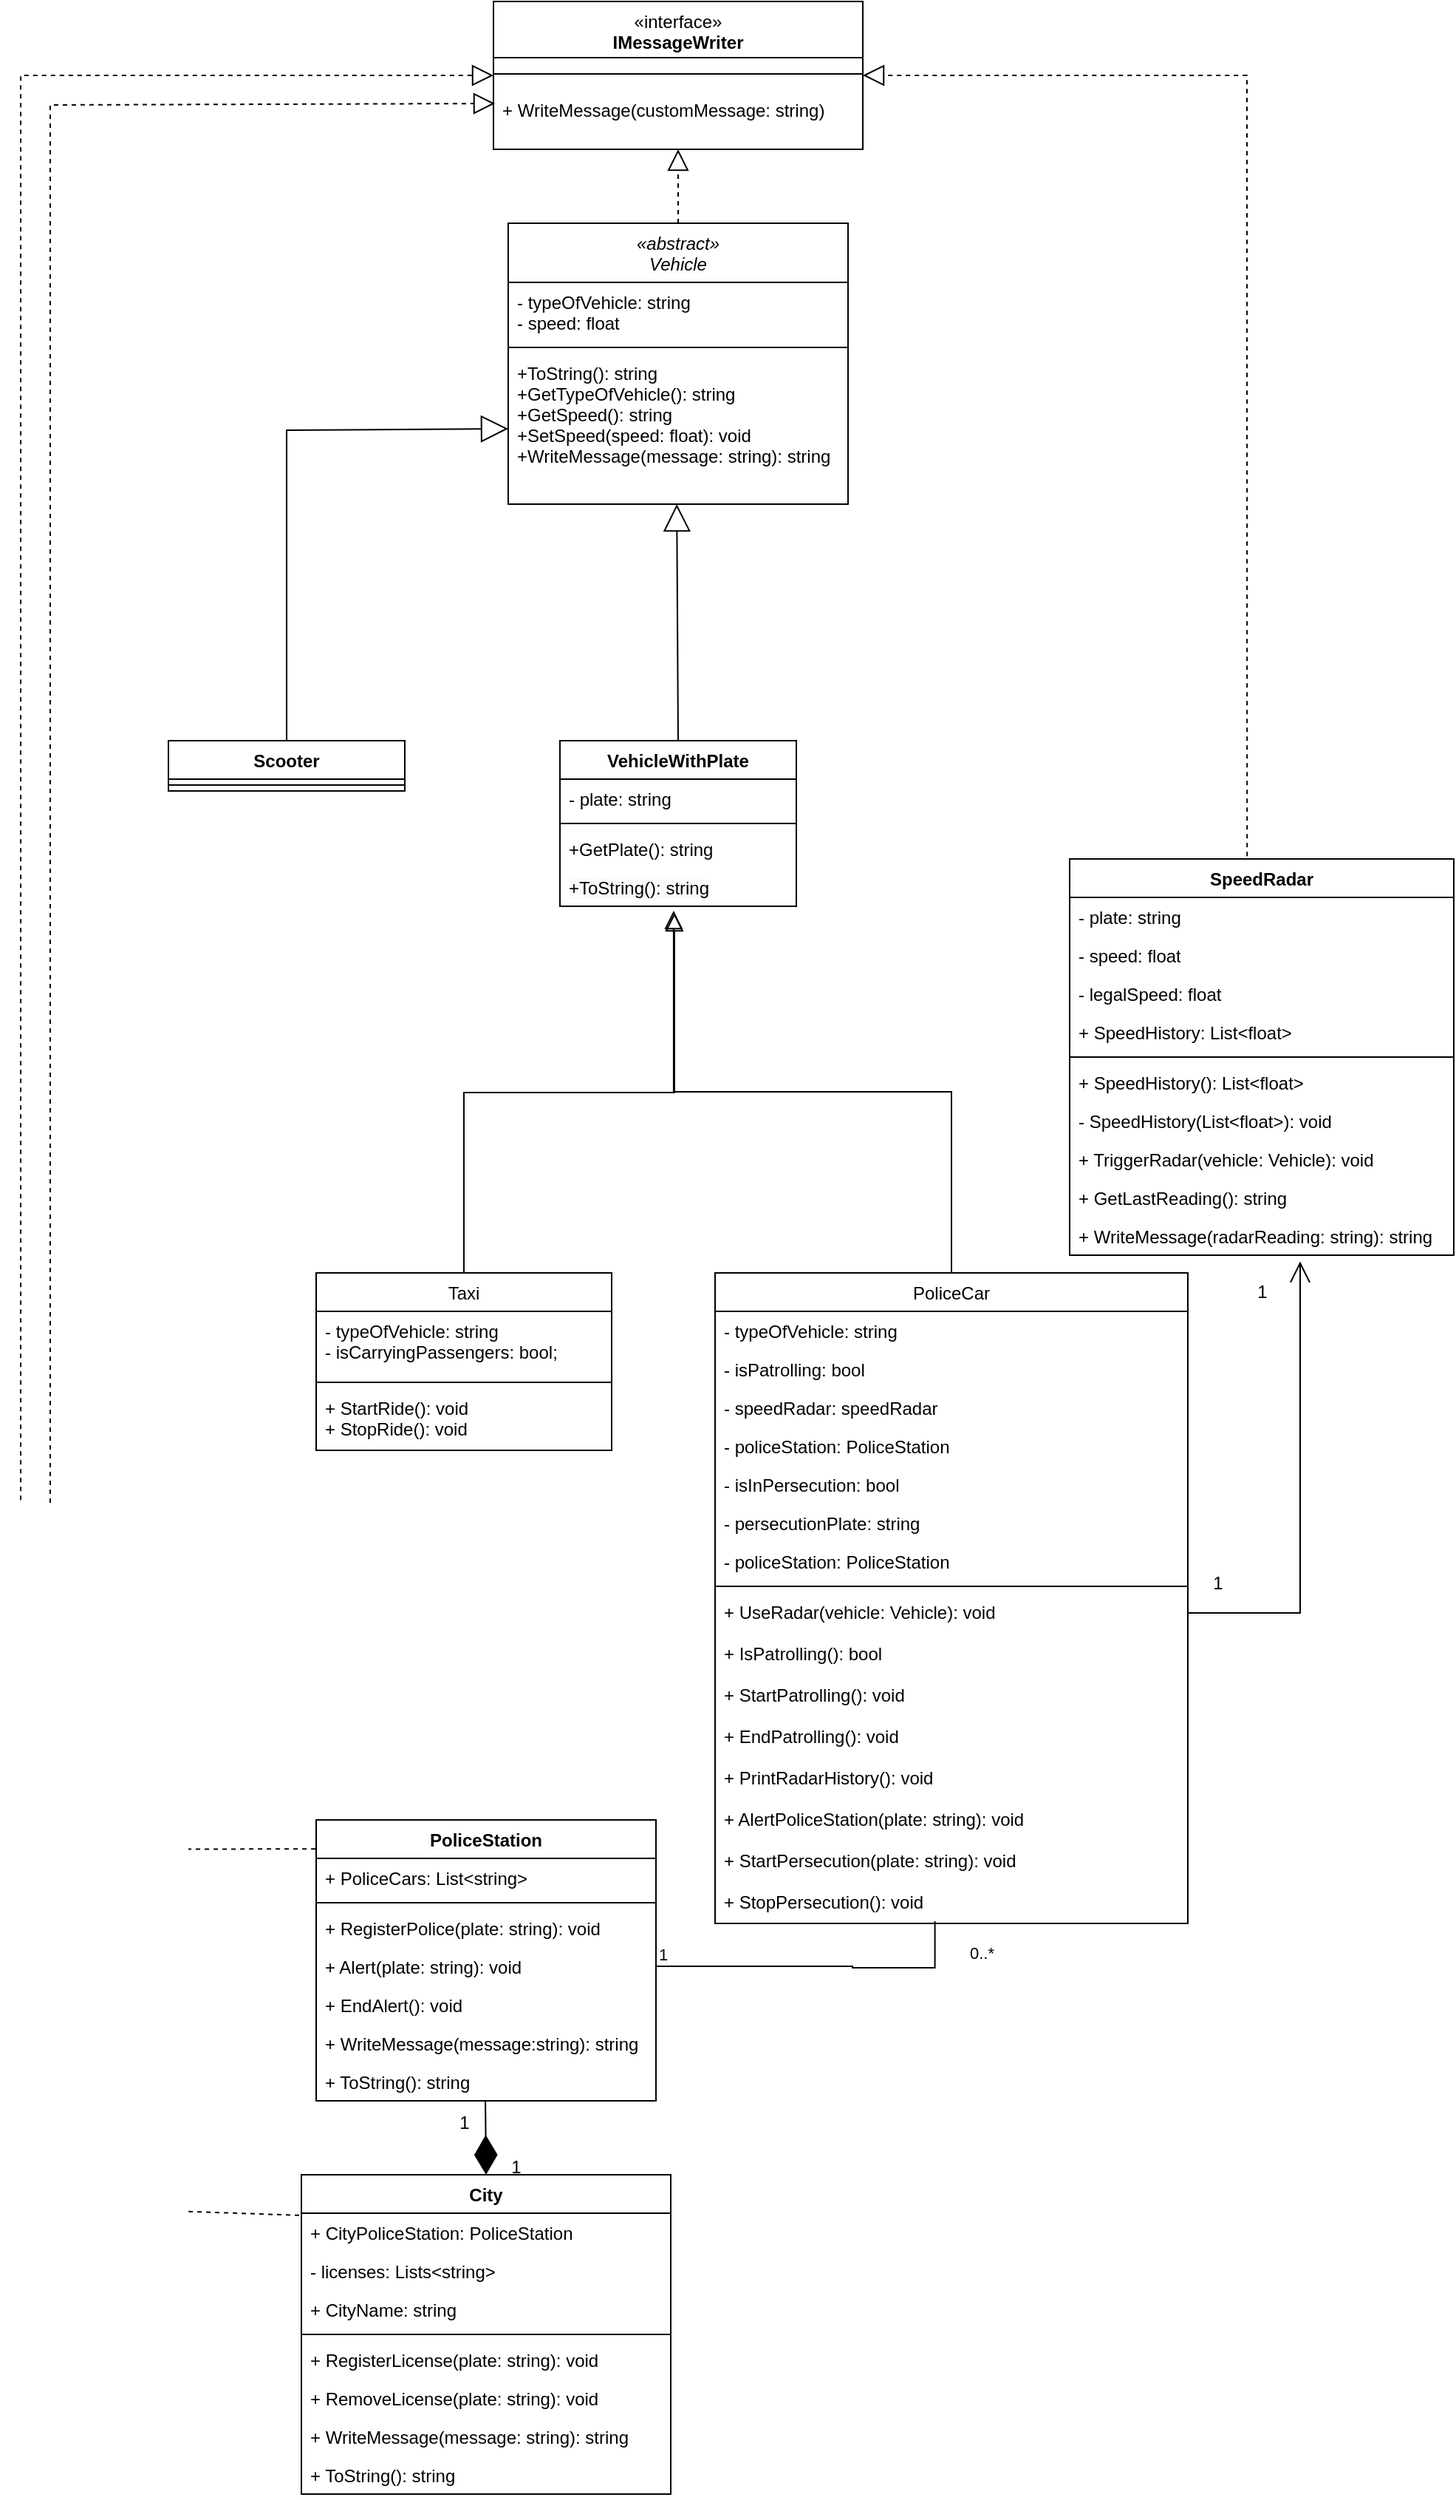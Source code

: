 <mxfile version="24.7.16">
  <diagram id="C5RBs43oDa-KdzZeNtuy" name="Page-1">
    <mxGraphModel dx="1877" dy="1793" grid="1" gridSize="10" guides="1" tooltips="1" connect="1" arrows="1" fold="1" page="1" pageScale="1" pageWidth="827" pageHeight="1169" math="0" shadow="0">
      <root>
        <mxCell id="WIyWlLk6GJQsqaUBKTNV-0" />
        <mxCell id="WIyWlLk6GJQsqaUBKTNV-1" parent="WIyWlLk6GJQsqaUBKTNV-0" />
        <mxCell id="zkfFHV4jXpPFQw0GAbJ--0" value="«abstract»&#xa;Vehicle" style="swimlane;fontStyle=2;align=center;verticalAlign=top;childLayout=stackLayout;horizontal=1;startSize=40;horizontalStack=0;resizeParent=1;resizeLast=0;collapsible=1;marginBottom=0;rounded=0;shadow=0;strokeWidth=1;" parent="WIyWlLk6GJQsqaUBKTNV-1" vertex="1">
          <mxGeometry x="150" y="-350" width="230" height="190" as="geometry">
            <mxRectangle x="230" y="140" width="160" height="26" as="alternateBounds" />
          </mxGeometry>
        </mxCell>
        <mxCell id="Rar59bTxNfNohZYIeRdk-1" value="- typeOfVehicle: string&#xa;- speed: float" style="text;align=left;verticalAlign=top;spacingLeft=4;spacingRight=4;overflow=hidden;rotatable=0;points=[[0,0.5],[1,0.5]];portConstraint=eastwest;" parent="zkfFHV4jXpPFQw0GAbJ--0" vertex="1">
          <mxGeometry y="40" width="230" height="40" as="geometry" />
        </mxCell>
        <mxCell id="zkfFHV4jXpPFQw0GAbJ--4" value="" style="line;html=1;strokeWidth=1;align=left;verticalAlign=middle;spacingTop=-1;spacingLeft=3;spacingRight=3;rotatable=0;labelPosition=right;points=[];portConstraint=eastwest;" parent="zkfFHV4jXpPFQw0GAbJ--0" vertex="1">
          <mxGeometry y="80" width="230" height="8" as="geometry" />
        </mxCell>
        <mxCell id="zkfFHV4jXpPFQw0GAbJ--5" value="+ToString(): string&#xa;+GetTypeOfVehicle(): string&#xa;+GetSpeed(): string&#xa;+SetSpeed(speed: float): void&#xa;+WriteMessage(message: string): string&#xa; " style="text;align=left;verticalAlign=top;spacingLeft=4;spacingRight=4;overflow=hidden;rotatable=0;points=[[0,0.5],[1,0.5]];portConstraint=eastwest;" parent="zkfFHV4jXpPFQw0GAbJ--0" vertex="1">
          <mxGeometry y="88" width="230" height="102" as="geometry" />
        </mxCell>
        <mxCell id="zkfFHV4jXpPFQw0GAbJ--6" value="Taxi" style="swimlane;fontStyle=0;align=center;verticalAlign=top;childLayout=stackLayout;horizontal=1;startSize=26;horizontalStack=0;resizeParent=1;resizeLast=0;collapsible=1;marginBottom=0;rounded=0;shadow=0;strokeWidth=1;" parent="WIyWlLk6GJQsqaUBKTNV-1" vertex="1">
          <mxGeometry x="20" y="360" width="200" height="120" as="geometry">
            <mxRectangle x="130" y="380" width="160" height="26" as="alternateBounds" />
          </mxGeometry>
        </mxCell>
        <mxCell id="zkfFHV4jXpPFQw0GAbJ--7" value="- typeOfVehicle: string&#xa;- isCarryingPassengers: bool;" style="text;align=left;verticalAlign=top;spacingLeft=4;spacingRight=4;overflow=hidden;rotatable=0;points=[[0,0.5],[1,0.5]];portConstraint=eastwest;" parent="zkfFHV4jXpPFQw0GAbJ--6" vertex="1">
          <mxGeometry y="26" width="200" height="44" as="geometry" />
        </mxCell>
        <mxCell id="zkfFHV4jXpPFQw0GAbJ--9" value="" style="line;html=1;strokeWidth=1;align=left;verticalAlign=middle;spacingTop=-1;spacingLeft=3;spacingRight=3;rotatable=0;labelPosition=right;points=[];portConstraint=eastwest;" parent="zkfFHV4jXpPFQw0GAbJ--6" vertex="1">
          <mxGeometry y="70" width="200" height="8" as="geometry" />
        </mxCell>
        <mxCell id="zkfFHV4jXpPFQw0GAbJ--10" value="+ StartRide(): void&#xa;+ StopRide(): void&#xa;" style="text;align=left;verticalAlign=top;spacingLeft=4;spacingRight=4;overflow=hidden;rotatable=0;points=[[0,0.5],[1,0.5]];portConstraint=eastwest;fontStyle=0" parent="zkfFHV4jXpPFQw0GAbJ--6" vertex="1">
          <mxGeometry y="78" width="200" height="42" as="geometry" />
        </mxCell>
        <mxCell id="zkfFHV4jXpPFQw0GAbJ--12" value="" style="endArrow=block;endSize=10;endFill=0;shadow=0;strokeWidth=1;rounded=0;curved=0;edgeStyle=elbowEdgeStyle;elbow=vertical;entryX=0.484;entryY=1.173;entryDx=0;entryDy=0;entryPerimeter=0;" parent="WIyWlLk6GJQsqaUBKTNV-1" source="zkfFHV4jXpPFQw0GAbJ--6" target="W_N9eio_cwSBN-5YoY2J-5" edge="1">
          <mxGeometry width="160" relative="1" as="geometry">
            <mxPoint x="200" y="203" as="sourcePoint" />
            <mxPoint x="260" y="110" as="targetPoint" />
          </mxGeometry>
        </mxCell>
        <mxCell id="zkfFHV4jXpPFQw0GAbJ--13" value="PoliceCar" style="swimlane;fontStyle=0;align=center;verticalAlign=top;childLayout=stackLayout;horizontal=1;startSize=26;horizontalStack=0;resizeParent=1;resizeLast=0;collapsible=1;marginBottom=0;rounded=0;shadow=0;strokeWidth=1;" parent="WIyWlLk6GJQsqaUBKTNV-1" vertex="1">
          <mxGeometry x="290" y="360" width="320" height="440" as="geometry">
            <mxRectangle x="340" y="380" width="170" height="26" as="alternateBounds" />
          </mxGeometry>
        </mxCell>
        <mxCell id="zkfFHV4jXpPFQw0GAbJ--14" value="- typeOfVehicle: string" style="text;align=left;verticalAlign=top;spacingLeft=4;spacingRight=4;overflow=hidden;rotatable=0;points=[[0,0.5],[1,0.5]];portConstraint=eastwest;" parent="zkfFHV4jXpPFQw0GAbJ--13" vertex="1">
          <mxGeometry y="26" width="320" height="26" as="geometry" />
        </mxCell>
        <mxCell id="Rar59bTxNfNohZYIeRdk-3" value="- isPatrolling: bool" style="text;align=left;verticalAlign=top;spacingLeft=4;spacingRight=4;overflow=hidden;rotatable=0;points=[[0,0.5],[1,0.5]];portConstraint=eastwest;" parent="zkfFHV4jXpPFQw0GAbJ--13" vertex="1">
          <mxGeometry y="52" width="320" height="26" as="geometry" />
        </mxCell>
        <mxCell id="Rar59bTxNfNohZYIeRdk-4" value="- speedRadar: speedRadar" style="text;align=left;verticalAlign=top;spacingLeft=4;spacingRight=4;overflow=hidden;rotatable=0;points=[[0,0.5],[1,0.5]];portConstraint=eastwest;" parent="zkfFHV4jXpPFQw0GAbJ--13" vertex="1">
          <mxGeometry y="78" width="320" height="26" as="geometry" />
        </mxCell>
        <mxCell id="Rar59bTxNfNohZYIeRdk-67" value="- policeStation: PoliceStation" style="text;align=left;verticalAlign=top;spacingLeft=4;spacingRight=4;overflow=hidden;rotatable=0;points=[[0,0.5],[1,0.5]];portConstraint=eastwest;" parent="zkfFHV4jXpPFQw0GAbJ--13" vertex="1">
          <mxGeometry y="104" width="320" height="26" as="geometry" />
        </mxCell>
        <mxCell id="Rar59bTxNfNohZYIeRdk-46" value="- isInPersecution: bool" style="text;align=left;verticalAlign=top;spacingLeft=4;spacingRight=4;overflow=hidden;rotatable=0;points=[[0,0.5],[1,0.5]];portConstraint=eastwest;" parent="zkfFHV4jXpPFQw0GAbJ--13" vertex="1">
          <mxGeometry y="130" width="320" height="26" as="geometry" />
        </mxCell>
        <mxCell id="fYCzHswBZIFRGmLpt-8r-5" value="- persecutionPlate: string" style="text;align=left;verticalAlign=top;spacingLeft=4;spacingRight=4;overflow=hidden;rotatable=0;points=[[0,0.5],[1,0.5]];portConstraint=eastwest;" vertex="1" parent="zkfFHV4jXpPFQw0GAbJ--13">
          <mxGeometry y="156" width="320" height="26" as="geometry" />
        </mxCell>
        <mxCell id="Rar59bTxNfNohZYIeRdk-64" value="- policeStation: PoliceStation" style="text;align=left;verticalAlign=top;spacingLeft=4;spacingRight=4;overflow=hidden;rotatable=0;points=[[0,0.5],[1,0.5]];portConstraint=eastwest;" parent="zkfFHV4jXpPFQw0GAbJ--13" vertex="1">
          <mxGeometry y="182" width="320" height="26" as="geometry" />
        </mxCell>
        <mxCell id="zkfFHV4jXpPFQw0GAbJ--15" value="" style="line;html=1;strokeWidth=1;align=left;verticalAlign=middle;spacingTop=-1;spacingLeft=3;spacingRight=3;rotatable=0;labelPosition=right;points=[];portConstraint=eastwest;" parent="zkfFHV4jXpPFQw0GAbJ--13" vertex="1">
          <mxGeometry y="208" width="320" height="8" as="geometry" />
        </mxCell>
        <mxCell id="Rar59bTxNfNohZYIeRdk-10" value="+ UseRadar(vehicle: Vehicle): void" style="text;align=left;verticalAlign=top;spacingLeft=4;spacingRight=4;overflow=hidden;rotatable=0;points=[[0,0.5],[1,0.5]];portConstraint=eastwest;" parent="zkfFHV4jXpPFQw0GAbJ--13" vertex="1">
          <mxGeometry y="216" width="320" height="28" as="geometry" />
        </mxCell>
        <mxCell id="Rar59bTxNfNohZYIeRdk-11" value="+ IsPatrolling(): bool" style="text;align=left;verticalAlign=top;spacingLeft=4;spacingRight=4;overflow=hidden;rotatable=0;points=[[0,0.5],[1,0.5]];portConstraint=eastwest;" parent="zkfFHV4jXpPFQw0GAbJ--13" vertex="1">
          <mxGeometry y="244" width="320" height="28" as="geometry" />
        </mxCell>
        <mxCell id="Rar59bTxNfNohZYIeRdk-12" value="+ StartPatrolling(): void" style="text;align=left;verticalAlign=top;spacingLeft=4;spacingRight=4;overflow=hidden;rotatable=0;points=[[0,0.5],[1,0.5]];portConstraint=eastwest;" parent="zkfFHV4jXpPFQw0GAbJ--13" vertex="1">
          <mxGeometry y="272" width="320" height="28" as="geometry" />
        </mxCell>
        <mxCell id="Rar59bTxNfNohZYIeRdk-13" value="+ EndPatrolling(): void" style="text;align=left;verticalAlign=top;spacingLeft=4;spacingRight=4;overflow=hidden;rotatable=0;points=[[0,0.5],[1,0.5]];portConstraint=eastwest;" parent="zkfFHV4jXpPFQw0GAbJ--13" vertex="1">
          <mxGeometry y="300" width="320" height="28" as="geometry" />
        </mxCell>
        <mxCell id="Rar59bTxNfNohZYIeRdk-61" value="+ PrintRadarHistory(): void" style="text;align=left;verticalAlign=top;spacingLeft=4;spacingRight=4;overflow=hidden;rotatable=0;points=[[0,0.5],[1,0.5]];portConstraint=eastwest;" parent="zkfFHV4jXpPFQw0GAbJ--13" vertex="1">
          <mxGeometry y="328" width="320" height="28" as="geometry" />
        </mxCell>
        <mxCell id="fYCzHswBZIFRGmLpt-8r-15" value="+ AlertPoliceStation(plate: string): void" style="text;align=left;verticalAlign=top;spacingLeft=4;spacingRight=4;overflow=hidden;rotatable=0;points=[[0,0.5],[1,0.5]];portConstraint=eastwest;" vertex="1" parent="zkfFHV4jXpPFQw0GAbJ--13">
          <mxGeometry y="356" width="320" height="28" as="geometry" />
        </mxCell>
        <mxCell id="Rar59bTxNfNohZYIeRdk-14" value="+ StartPersecution(plate: string): void" style="text;align=left;verticalAlign=top;spacingLeft=4;spacingRight=4;overflow=hidden;rotatable=0;points=[[0,0.5],[1,0.5]];portConstraint=eastwest;" parent="zkfFHV4jXpPFQw0GAbJ--13" vertex="1">
          <mxGeometry y="384" width="320" height="28" as="geometry" />
        </mxCell>
        <mxCell id="Rar59bTxNfNohZYIeRdk-65" value="+ StopPersecution(): void" style="text;align=left;verticalAlign=top;spacingLeft=4;spacingRight=4;overflow=hidden;rotatable=0;points=[[0,0.5],[1,0.5]];portConstraint=eastwest;" parent="zkfFHV4jXpPFQw0GAbJ--13" vertex="1">
          <mxGeometry y="412" width="320" height="28" as="geometry" />
        </mxCell>
        <mxCell id="zkfFHV4jXpPFQw0GAbJ--16" value="" style="endArrow=block;endSize=10;endFill=0;shadow=0;strokeWidth=1;rounded=0;curved=0;edgeStyle=elbowEdgeStyle;elbow=vertical;entryX=0.481;entryY=1.115;entryDx=0;entryDy=0;entryPerimeter=0;" parent="WIyWlLk6GJQsqaUBKTNV-1" source="zkfFHV4jXpPFQw0GAbJ--13" target="W_N9eio_cwSBN-5YoY2J-5" edge="1">
          <mxGeometry width="160" relative="1" as="geometry">
            <mxPoint x="210" y="373" as="sourcePoint" />
            <mxPoint x="250" y="120" as="targetPoint" />
          </mxGeometry>
        </mxCell>
        <mxCell id="Rar59bTxNfNohZYIeRdk-19" value="&lt;span style=&quot;font-weight: 400;&quot;&gt;«&lt;/span&gt;&lt;span style=&quot;font-weight: normal;&quot;&gt;interface&lt;/span&gt;&lt;span style=&quot;font-weight: 400;&quot;&gt;»&lt;/span&gt;&lt;div&gt;IMessageWriter&lt;/div&gt;" style="swimlane;fontStyle=1;align=center;verticalAlign=top;childLayout=stackLayout;horizontal=1;startSize=38;horizontalStack=0;resizeParent=1;resizeParentMax=0;resizeLast=0;collapsible=1;marginBottom=0;whiteSpace=wrap;html=1;" parent="WIyWlLk6GJQsqaUBKTNV-1" vertex="1">
          <mxGeometry x="140" y="-500" width="250" height="100" as="geometry" />
        </mxCell>
        <mxCell id="Rar59bTxNfNohZYIeRdk-21" value="" style="line;strokeWidth=1;fillColor=none;align=left;verticalAlign=middle;spacingTop=-1;spacingLeft=3;spacingRight=3;rotatable=0;labelPosition=right;points=[];portConstraint=eastwest;strokeColor=inherit;" parent="Rar59bTxNfNohZYIeRdk-19" vertex="1">
          <mxGeometry y="38" width="250" height="22" as="geometry" />
        </mxCell>
        <mxCell id="Rar59bTxNfNohZYIeRdk-22" value="+ WriteMessage(customMessage: string)" style="text;strokeColor=none;fillColor=none;align=left;verticalAlign=top;spacingLeft=4;spacingRight=4;overflow=hidden;rotatable=0;points=[[0,0.5],[1,0.5]];portConstraint=eastwest;whiteSpace=wrap;html=1;" parent="Rar59bTxNfNohZYIeRdk-19" vertex="1">
          <mxGeometry y="60" width="250" height="40" as="geometry" />
        </mxCell>
        <mxCell id="Rar59bTxNfNohZYIeRdk-24" value="" style="endArrow=block;dashed=1;endFill=0;endSize=12;html=1;rounded=0;exitX=0.5;exitY=0;exitDx=0;exitDy=0;" parent="WIyWlLk6GJQsqaUBKTNV-1" source="zkfFHV4jXpPFQw0GAbJ--0" target="Rar59bTxNfNohZYIeRdk-22" edge="1">
          <mxGeometry width="160" relative="1" as="geometry">
            <mxPoint x="490" y="-30" as="sourcePoint" />
            <mxPoint x="265" y="-110" as="targetPoint" />
          </mxGeometry>
        </mxCell>
        <mxCell id="Rar59bTxNfNohZYIeRdk-25" value="SpeedRadar" style="swimlane;fontStyle=1;align=center;verticalAlign=top;childLayout=stackLayout;horizontal=1;startSize=26;horizontalStack=0;resizeParent=1;resizeParentMax=0;resizeLast=0;collapsible=1;marginBottom=0;whiteSpace=wrap;html=1;" parent="WIyWlLk6GJQsqaUBKTNV-1" vertex="1">
          <mxGeometry x="530" y="80" width="260" height="268" as="geometry" />
        </mxCell>
        <mxCell id="Rar59bTxNfNohZYIeRdk-26" value="- plate: string" style="text;strokeColor=none;fillColor=none;align=left;verticalAlign=top;spacingLeft=4;spacingRight=4;overflow=hidden;rotatable=0;points=[[0,0.5],[1,0.5]];portConstraint=eastwest;whiteSpace=wrap;html=1;" parent="Rar59bTxNfNohZYIeRdk-25" vertex="1">
          <mxGeometry y="26" width="260" height="26" as="geometry" />
        </mxCell>
        <mxCell id="Rar59bTxNfNohZYIeRdk-29" value="- speed: float" style="text;strokeColor=none;fillColor=none;align=left;verticalAlign=top;spacingLeft=4;spacingRight=4;overflow=hidden;rotatable=0;points=[[0,0.5],[1,0.5]];portConstraint=eastwest;whiteSpace=wrap;html=1;" parent="Rar59bTxNfNohZYIeRdk-25" vertex="1">
          <mxGeometry y="52" width="260" height="26" as="geometry" />
        </mxCell>
        <mxCell id="Rar59bTxNfNohZYIeRdk-30" value="- legalSpeed: float" style="text;strokeColor=none;fillColor=none;align=left;verticalAlign=top;spacingLeft=4;spacingRight=4;overflow=hidden;rotatable=0;points=[[0,0.5],[1,0.5]];portConstraint=eastwest;whiteSpace=wrap;html=1;" parent="Rar59bTxNfNohZYIeRdk-25" vertex="1">
          <mxGeometry y="78" width="260" height="26" as="geometry" />
        </mxCell>
        <mxCell id="Rar59bTxNfNohZYIeRdk-31" value="+ SpeedHistory: List&amp;lt;float&amp;gt;" style="text;strokeColor=none;fillColor=none;align=left;verticalAlign=top;spacingLeft=4;spacingRight=4;overflow=hidden;rotatable=0;points=[[0,0.5],[1,0.5]];portConstraint=eastwest;whiteSpace=wrap;html=1;" parent="Rar59bTxNfNohZYIeRdk-25" vertex="1">
          <mxGeometry y="104" width="260" height="26" as="geometry" />
        </mxCell>
        <mxCell id="Rar59bTxNfNohZYIeRdk-27" value="" style="line;strokeWidth=1;fillColor=none;align=left;verticalAlign=middle;spacingTop=-1;spacingLeft=3;spacingRight=3;rotatable=0;labelPosition=right;points=[];portConstraint=eastwest;strokeColor=inherit;" parent="Rar59bTxNfNohZYIeRdk-25" vertex="1">
          <mxGeometry y="130" width="260" height="8" as="geometry" />
        </mxCell>
        <mxCell id="Rar59bTxNfNohZYIeRdk-34" value="+ SpeedHistory(): List&amp;lt;float&amp;gt;" style="text;strokeColor=none;fillColor=none;align=left;verticalAlign=top;spacingLeft=4;spacingRight=4;overflow=hidden;rotatable=0;points=[[0,0.5],[1,0.5]];portConstraint=eastwest;whiteSpace=wrap;html=1;" parent="Rar59bTxNfNohZYIeRdk-25" vertex="1">
          <mxGeometry y="138" width="260" height="26" as="geometry" />
        </mxCell>
        <mxCell id="Rar59bTxNfNohZYIeRdk-35" value="- SpeedHistory(List&amp;lt;float&amp;gt;): void" style="text;strokeColor=none;fillColor=none;align=left;verticalAlign=top;spacingLeft=4;spacingRight=4;overflow=hidden;rotatable=0;points=[[0,0.5],[1,0.5]];portConstraint=eastwest;whiteSpace=wrap;html=1;" parent="Rar59bTxNfNohZYIeRdk-25" vertex="1">
          <mxGeometry y="164" width="260" height="26" as="geometry" />
        </mxCell>
        <mxCell id="Rar59bTxNfNohZYIeRdk-28" value="+ TriggerRadar(vehicle: Vehicle): void" style="text;strokeColor=none;fillColor=none;align=left;verticalAlign=top;spacingLeft=4;spacingRight=4;overflow=hidden;rotatable=0;points=[[0,0.5],[1,0.5]];portConstraint=eastwest;whiteSpace=wrap;html=1;" parent="Rar59bTxNfNohZYIeRdk-25" vertex="1">
          <mxGeometry y="190" width="260" height="26" as="geometry" />
        </mxCell>
        <mxCell id="Rar59bTxNfNohZYIeRdk-32" value="+ GetLastReading(): string" style="text;strokeColor=none;fillColor=none;align=left;verticalAlign=top;spacingLeft=4;spacingRight=4;overflow=hidden;rotatable=0;points=[[0,0.5],[1,0.5]];portConstraint=eastwest;whiteSpace=wrap;html=1;" parent="Rar59bTxNfNohZYIeRdk-25" vertex="1">
          <mxGeometry y="216" width="260" height="26" as="geometry" />
        </mxCell>
        <mxCell id="Rar59bTxNfNohZYIeRdk-33" value="+ WriteMessage(radarReading: string): string" style="text;strokeColor=none;fillColor=none;align=left;verticalAlign=top;spacingLeft=4;spacingRight=4;overflow=hidden;rotatable=0;points=[[0,0.5],[1,0.5]];portConstraint=eastwest;whiteSpace=wrap;html=1;" parent="Rar59bTxNfNohZYIeRdk-25" vertex="1">
          <mxGeometry y="242" width="260" height="26" as="geometry" />
        </mxCell>
        <mxCell id="Rar59bTxNfNohZYIeRdk-37" value="" style="endArrow=block;dashed=1;endFill=0;endSize=12;html=1;rounded=0;exitX=0.462;exitY=-0.007;exitDx=0;exitDy=0;exitPerimeter=0;entryX=1;entryY=0.5;entryDx=0;entryDy=0;" parent="WIyWlLk6GJQsqaUBKTNV-1" source="Rar59bTxNfNohZYIeRdk-25" target="Rar59bTxNfNohZYIeRdk-19" edge="1">
          <mxGeometry width="160" relative="1" as="geometry">
            <mxPoint x="390" y="140" as="sourcePoint" />
            <mxPoint x="550" y="140" as="targetPoint" />
            <Array as="points">
              <mxPoint x="650" y="-450" />
            </Array>
          </mxGeometry>
        </mxCell>
        <mxCell id="Rar59bTxNfNohZYIeRdk-38" value="" style="endArrow=open;endFill=1;endSize=12;html=1;rounded=0;entryX=0.6;entryY=1.163;entryDx=0;entryDy=0;entryPerimeter=0;exitX=1;exitY=0.5;exitDx=0;exitDy=0;" parent="WIyWlLk6GJQsqaUBKTNV-1" source="Rar59bTxNfNohZYIeRdk-10" target="Rar59bTxNfNohZYIeRdk-33" edge="1">
          <mxGeometry width="160" relative="1" as="geometry">
            <mxPoint x="170" y="330" as="sourcePoint" />
            <mxPoint x="330" y="330" as="targetPoint" />
            <Array as="points">
              <mxPoint x="686" y="590" />
            </Array>
          </mxGeometry>
        </mxCell>
        <mxCell id="Rar59bTxNfNohZYIeRdk-39" value="1" style="text;html=1;align=center;verticalAlign=middle;resizable=0;points=[];autosize=1;strokeColor=none;fillColor=none;" parent="WIyWlLk6GJQsqaUBKTNV-1" vertex="1">
          <mxGeometry x="615" y="555" width="30" height="30" as="geometry" />
        </mxCell>
        <mxCell id="Rar59bTxNfNohZYIeRdk-40" value="1" style="text;html=1;align=center;verticalAlign=middle;resizable=0;points=[];autosize=1;strokeColor=none;fillColor=none;" parent="WIyWlLk6GJQsqaUBKTNV-1" vertex="1">
          <mxGeometry x="645" y="358" width="30" height="30" as="geometry" />
        </mxCell>
        <mxCell id="Rar59bTxNfNohZYIeRdk-41" value="PoliceStation" style="swimlane;fontStyle=1;align=center;verticalAlign=top;childLayout=stackLayout;horizontal=1;startSize=26;horizontalStack=0;resizeParent=1;resizeParentMax=0;resizeLast=0;collapsible=1;marginBottom=0;whiteSpace=wrap;html=1;" parent="WIyWlLk6GJQsqaUBKTNV-1" vertex="1">
          <mxGeometry x="20" y="730" width="230" height="190" as="geometry" />
        </mxCell>
        <mxCell id="Rar59bTxNfNohZYIeRdk-42" value="+ PoliceCars: List&amp;lt;string&amp;gt;" style="text;strokeColor=none;fillColor=none;align=left;verticalAlign=top;spacingLeft=4;spacingRight=4;overflow=hidden;rotatable=0;points=[[0,0.5],[1,0.5]];portConstraint=eastwest;whiteSpace=wrap;html=1;" parent="Rar59bTxNfNohZYIeRdk-41" vertex="1">
          <mxGeometry y="26" width="230" height="26" as="geometry" />
        </mxCell>
        <mxCell id="Rar59bTxNfNohZYIeRdk-43" value="" style="line;strokeWidth=1;fillColor=none;align=left;verticalAlign=middle;spacingTop=-1;spacingLeft=3;spacingRight=3;rotatable=0;labelPosition=right;points=[];portConstraint=eastwest;strokeColor=inherit;" parent="Rar59bTxNfNohZYIeRdk-41" vertex="1">
          <mxGeometry y="52" width="230" height="8" as="geometry" />
        </mxCell>
        <mxCell id="Rar59bTxNfNohZYIeRdk-44" value="+ RegisterPolice(plate: string): void" style="text;strokeColor=none;fillColor=none;align=left;verticalAlign=top;spacingLeft=4;spacingRight=4;overflow=hidden;rotatable=0;points=[[0,0.5],[1,0.5]];portConstraint=eastwest;whiteSpace=wrap;html=1;" parent="Rar59bTxNfNohZYIeRdk-41" vertex="1">
          <mxGeometry y="60" width="230" height="26" as="geometry" />
        </mxCell>
        <mxCell id="Rar59bTxNfNohZYIeRdk-45" value="+ Alert(plate: string): void" style="text;strokeColor=none;fillColor=none;align=left;verticalAlign=top;spacingLeft=4;spacingRight=4;overflow=hidden;rotatable=0;points=[[0,0.5],[1,0.5]];portConstraint=eastwest;whiteSpace=wrap;html=1;" parent="Rar59bTxNfNohZYIeRdk-41" vertex="1">
          <mxGeometry y="86" width="230" height="26" as="geometry" />
        </mxCell>
        <mxCell id="fYCzHswBZIFRGmLpt-8r-4" value="+ EndAlert(): void" style="text;strokeColor=none;fillColor=none;align=left;verticalAlign=top;spacingLeft=4;spacingRight=4;overflow=hidden;rotatable=0;points=[[0,0.5],[1,0.5]];portConstraint=eastwest;whiteSpace=wrap;html=1;" vertex="1" parent="Rar59bTxNfNohZYIeRdk-41">
          <mxGeometry y="112" width="230" height="26" as="geometry" />
        </mxCell>
        <mxCell id="fYCzHswBZIFRGmLpt-8r-11" value="+ WriteMessage(message:string): string" style="text;strokeColor=none;fillColor=none;align=left;verticalAlign=top;spacingLeft=4;spacingRight=4;overflow=hidden;rotatable=0;points=[[0,0.5],[1,0.5]];portConstraint=eastwest;whiteSpace=wrap;html=1;" vertex="1" parent="Rar59bTxNfNohZYIeRdk-41">
          <mxGeometry y="138" width="230" height="26" as="geometry" />
        </mxCell>
        <mxCell id="fYCzHswBZIFRGmLpt-8r-10" value="+ ToString(): string" style="text;strokeColor=none;fillColor=none;align=left;verticalAlign=top;spacingLeft=4;spacingRight=4;overflow=hidden;rotatable=0;points=[[0,0.5],[1,0.5]];portConstraint=eastwest;whiteSpace=wrap;html=1;" vertex="1" parent="Rar59bTxNfNohZYIeRdk-41">
          <mxGeometry y="164" width="230" height="26" as="geometry" />
        </mxCell>
        <mxCell id="Rar59bTxNfNohZYIeRdk-50" value="City" style="swimlane;fontStyle=1;align=center;verticalAlign=top;childLayout=stackLayout;horizontal=1;startSize=26;horizontalStack=0;resizeParent=1;resizeParentMax=0;resizeLast=0;collapsible=1;marginBottom=0;whiteSpace=wrap;html=1;" parent="WIyWlLk6GJQsqaUBKTNV-1" vertex="1">
          <mxGeometry x="10" y="970" width="250" height="216" as="geometry" />
        </mxCell>
        <mxCell id="Rar59bTxNfNohZYIeRdk-51" value="+ CityPoliceStation: PoliceStation" style="text;strokeColor=none;fillColor=none;align=left;verticalAlign=top;spacingLeft=4;spacingRight=4;overflow=hidden;rotatable=0;points=[[0,0.5],[1,0.5]];portConstraint=eastwest;whiteSpace=wrap;html=1;" parent="Rar59bTxNfNohZYIeRdk-50" vertex="1">
          <mxGeometry y="26" width="250" height="26" as="geometry" />
        </mxCell>
        <mxCell id="Rar59bTxNfNohZYIeRdk-55" value="- licenses: Lists&amp;lt;string&amp;gt;" style="text;strokeColor=none;fillColor=none;align=left;verticalAlign=top;spacingLeft=4;spacingRight=4;overflow=hidden;rotatable=0;points=[[0,0.5],[1,0.5]];portConstraint=eastwest;whiteSpace=wrap;html=1;" parent="Rar59bTxNfNohZYIeRdk-50" vertex="1">
          <mxGeometry y="52" width="250" height="26" as="geometry" />
        </mxCell>
        <mxCell id="fYCzHswBZIFRGmLpt-8r-1" value="+ CityName: string" style="text;strokeColor=none;fillColor=none;align=left;verticalAlign=top;spacingLeft=4;spacingRight=4;overflow=hidden;rotatable=0;points=[[0,0.5],[1,0.5]];portConstraint=eastwest;whiteSpace=wrap;html=1;" vertex="1" parent="Rar59bTxNfNohZYIeRdk-50">
          <mxGeometry y="78" width="250" height="26" as="geometry" />
        </mxCell>
        <mxCell id="Rar59bTxNfNohZYIeRdk-52" value="" style="line;strokeWidth=1;fillColor=none;align=left;verticalAlign=middle;spacingTop=-1;spacingLeft=3;spacingRight=3;rotatable=0;labelPosition=right;points=[];portConstraint=eastwest;strokeColor=inherit;" parent="Rar59bTxNfNohZYIeRdk-50" vertex="1">
          <mxGeometry y="104" width="250" height="8" as="geometry" />
        </mxCell>
        <mxCell id="Rar59bTxNfNohZYIeRdk-53" value="+ RegisterLicense(plate: string): void" style="text;strokeColor=none;fillColor=none;align=left;verticalAlign=top;spacingLeft=4;spacingRight=4;overflow=hidden;rotatable=0;points=[[0,0.5],[1,0.5]];portConstraint=eastwest;whiteSpace=wrap;html=1;" parent="Rar59bTxNfNohZYIeRdk-50" vertex="1">
          <mxGeometry y="112" width="250" height="26" as="geometry" />
        </mxCell>
        <mxCell id="Rar59bTxNfNohZYIeRdk-54" value="+ RemoveLicense(plate: string): void" style="text;strokeColor=none;fillColor=none;align=left;verticalAlign=top;spacingLeft=4;spacingRight=4;overflow=hidden;rotatable=0;points=[[0,0.5],[1,0.5]];portConstraint=eastwest;whiteSpace=wrap;html=1;" parent="Rar59bTxNfNohZYIeRdk-50" vertex="1">
          <mxGeometry y="138" width="250" height="26" as="geometry" />
        </mxCell>
        <mxCell id="fYCzHswBZIFRGmLpt-8r-12" value="+ WriteMessage(message: string): string" style="text;strokeColor=none;fillColor=none;align=left;verticalAlign=top;spacingLeft=4;spacingRight=4;overflow=hidden;rotatable=0;points=[[0,0.5],[1,0.5]];portConstraint=eastwest;whiteSpace=wrap;html=1;" vertex="1" parent="Rar59bTxNfNohZYIeRdk-50">
          <mxGeometry y="164" width="250" height="26" as="geometry" />
        </mxCell>
        <mxCell id="fYCzHswBZIFRGmLpt-8r-13" value="+ ToString(): string" style="text;strokeColor=none;fillColor=none;align=left;verticalAlign=top;spacingLeft=4;spacingRight=4;overflow=hidden;rotatable=0;points=[[0,0.5],[1,0.5]];portConstraint=eastwest;whiteSpace=wrap;html=1;" vertex="1" parent="Rar59bTxNfNohZYIeRdk-50">
          <mxGeometry y="190" width="250" height="26" as="geometry" />
        </mxCell>
        <mxCell id="Rar59bTxNfNohZYIeRdk-56" value="" style="endArrow=diamondThin;endFill=1;endSize=24;html=1;rounded=0;entryX=0.5;entryY=0;entryDx=0;entryDy=0;exitX=0.498;exitY=1.019;exitDx=0;exitDy=0;exitPerimeter=0;" parent="WIyWlLk6GJQsqaUBKTNV-1" target="Rar59bTxNfNohZYIeRdk-50" edge="1" source="fYCzHswBZIFRGmLpt-8r-10">
          <mxGeometry width="160" relative="1" as="geometry">
            <mxPoint x="135" y="838" as="sourcePoint" />
            <mxPoint x="220" y="1220" as="targetPoint" />
          </mxGeometry>
        </mxCell>
        <mxCell id="Rar59bTxNfNohZYIeRdk-58" value="1" style="text;html=1;align=center;verticalAlign=middle;resizable=0;points=[];autosize=1;strokeColor=none;fillColor=none;" parent="WIyWlLk6GJQsqaUBKTNV-1" vertex="1">
          <mxGeometry x="140" y="950" width="30" height="30" as="geometry" />
        </mxCell>
        <mxCell id="Rar59bTxNfNohZYIeRdk-59" value="1" style="text;html=1;align=center;verticalAlign=middle;resizable=0;points=[];autosize=1;strokeColor=none;fillColor=none;" parent="WIyWlLk6GJQsqaUBKTNV-1" vertex="1">
          <mxGeometry x="105" y="920" width="30" height="30" as="geometry" />
        </mxCell>
        <mxCell id="W_N9eio_cwSBN-5YoY2J-0" value="VehicleWithPlate" style="swimlane;fontStyle=1;align=center;verticalAlign=top;childLayout=stackLayout;horizontal=1;startSize=26;horizontalStack=0;resizeParent=1;resizeParentMax=0;resizeLast=0;collapsible=1;marginBottom=0;whiteSpace=wrap;html=1;" parent="WIyWlLk6GJQsqaUBKTNV-1" vertex="1">
          <mxGeometry x="185" width="160" height="112" as="geometry" />
        </mxCell>
        <mxCell id="W_N9eio_cwSBN-5YoY2J-1" value="- plate: string" style="text;strokeColor=none;fillColor=none;align=left;verticalAlign=top;spacingLeft=4;spacingRight=4;overflow=hidden;rotatable=0;points=[[0,0.5],[1,0.5]];portConstraint=eastwest;whiteSpace=wrap;html=1;" parent="W_N9eio_cwSBN-5YoY2J-0" vertex="1">
          <mxGeometry y="26" width="160" height="26" as="geometry" />
        </mxCell>
        <mxCell id="W_N9eio_cwSBN-5YoY2J-2" value="" style="line;strokeWidth=1;fillColor=none;align=left;verticalAlign=middle;spacingTop=-1;spacingLeft=3;spacingRight=3;rotatable=0;labelPosition=right;points=[];portConstraint=eastwest;strokeColor=inherit;" parent="W_N9eio_cwSBN-5YoY2J-0" vertex="1">
          <mxGeometry y="52" width="160" height="8" as="geometry" />
        </mxCell>
        <mxCell id="W_N9eio_cwSBN-5YoY2J-3" value="&lt;span style=&quot;text-wrap: nowrap;&quot;&gt;+GetPlate(): string&lt;/span&gt;" style="text;strokeColor=none;fillColor=none;align=left;verticalAlign=top;spacingLeft=4;spacingRight=4;overflow=hidden;rotatable=0;points=[[0,0.5],[1,0.5]];portConstraint=eastwest;whiteSpace=wrap;html=1;" parent="W_N9eio_cwSBN-5YoY2J-0" vertex="1">
          <mxGeometry y="60" width="160" height="26" as="geometry" />
        </mxCell>
        <mxCell id="W_N9eio_cwSBN-5YoY2J-5" value="&lt;span style=&quot;color: rgb(0, 0, 0); font-family: Helvetica; font-size: 12px; font-style: normal; font-variant-ligatures: normal; font-variant-caps: normal; font-weight: 400; letter-spacing: normal; orphans: 2; text-align: left; text-indent: 0px; text-transform: none; widows: 2; word-spacing: 0px; -webkit-text-stroke-width: 0px; white-space: nowrap; background-color: rgb(251, 251, 251); text-decoration-thickness: initial; text-decoration-style: initial; text-decoration-color: initial; display: inline !important; float: none;&quot;&gt;+ToString(): string&lt;/span&gt;&lt;div&gt;&lt;br/&gt;&lt;/div&gt;" style="text;strokeColor=none;fillColor=none;align=left;verticalAlign=top;spacingLeft=4;spacingRight=4;overflow=hidden;rotatable=0;points=[[0,0.5],[1,0.5]];portConstraint=eastwest;whiteSpace=wrap;html=1;" parent="W_N9eio_cwSBN-5YoY2J-0" vertex="1">
          <mxGeometry y="86" width="160" height="26" as="geometry" />
        </mxCell>
        <mxCell id="W_N9eio_cwSBN-5YoY2J-4" value="&lt;div&gt;&lt;br&gt;&lt;/div&gt;&lt;div&gt;&lt;br&gt;&lt;/div&gt;" style="endArrow=block;endSize=16;endFill=0;html=1;rounded=0;exitX=0.5;exitY=0;exitDx=0;exitDy=0;entryX=0.496;entryY=1;entryDx=0;entryDy=0;entryPerimeter=0;" parent="WIyWlLk6GJQsqaUBKTNV-1" source="W_N9eio_cwSBN-5YoY2J-0" target="zkfFHV4jXpPFQw0GAbJ--5" edge="1">
          <mxGeometry width="160" relative="1" as="geometry">
            <mxPoint x="130" y="-60" as="sourcePoint" />
            <mxPoint x="290" y="-60" as="targetPoint" />
          </mxGeometry>
        </mxCell>
        <mxCell id="W_N9eio_cwSBN-5YoY2J-6" value="Scooter" style="swimlane;fontStyle=1;align=center;verticalAlign=top;childLayout=stackLayout;horizontal=1;startSize=26;horizontalStack=0;resizeParent=1;resizeParentMax=0;resizeLast=0;collapsible=1;marginBottom=0;whiteSpace=wrap;html=1;" parent="WIyWlLk6GJQsqaUBKTNV-1" vertex="1">
          <mxGeometry x="-80" width="160" height="34" as="geometry" />
        </mxCell>
        <mxCell id="W_N9eio_cwSBN-5YoY2J-8" value="" style="line;strokeWidth=1;fillColor=none;align=left;verticalAlign=middle;spacingTop=-1;spacingLeft=3;spacingRight=3;rotatable=0;labelPosition=right;points=[];portConstraint=eastwest;strokeColor=inherit;" parent="W_N9eio_cwSBN-5YoY2J-6" vertex="1">
          <mxGeometry y="26" width="160" height="8" as="geometry" />
        </mxCell>
        <mxCell id="W_N9eio_cwSBN-5YoY2J-10" value="&lt;div&gt;&lt;br&gt;&lt;/div&gt;" style="endArrow=block;endSize=16;endFill=0;html=1;rounded=0;exitX=0.5;exitY=0;exitDx=0;exitDy=0;entryX=0;entryY=0.5;entryDx=0;entryDy=0;" parent="WIyWlLk6GJQsqaUBKTNV-1" source="W_N9eio_cwSBN-5YoY2J-6" target="zkfFHV4jXpPFQw0GAbJ--5" edge="1">
          <mxGeometry width="160" relative="1" as="geometry">
            <mxPoint x="130" y="-160" as="sourcePoint" />
            <mxPoint x="290" y="-160" as="targetPoint" />
            <Array as="points">
              <mxPoint y="-210" />
            </Array>
          </mxGeometry>
        </mxCell>
        <mxCell id="fYCzHswBZIFRGmLpt-8r-0" value="" style="endArrow=block;dashed=1;endFill=0;endSize=12;html=1;rounded=0;entryX=0;entryY=0.5;entryDx=0;entryDy=0;exitX=-0.006;exitY=0.127;exitDx=0;exitDy=0;exitPerimeter=0;" edge="1" parent="WIyWlLk6GJQsqaUBKTNV-1" source="Rar59bTxNfNohZYIeRdk-50" target="Rar59bTxNfNohZYIeRdk-19">
          <mxGeometry width="160" relative="1" as="geometry">
            <mxPoint x="-40" y="-280" as="sourcePoint" />
            <mxPoint x="470" y="-360" as="targetPoint" />
            <Array as="points">
              <mxPoint x="-180" y="991" />
              <mxPoint x="-180" y="-450" />
            </Array>
          </mxGeometry>
        </mxCell>
        <mxCell id="fYCzHswBZIFRGmLpt-8r-3" value="" style="endArrow=block;dashed=1;endFill=0;endSize=12;html=1;rounded=0;exitX=-0.002;exitY=0.103;exitDx=0;exitDy=0;exitPerimeter=0;entryX=0.004;entryY=0.225;entryDx=0;entryDy=0;entryPerimeter=0;" edge="1" parent="WIyWlLk6GJQsqaUBKTNV-1" source="Rar59bTxNfNohZYIeRdk-41" target="Rar59bTxNfNohZYIeRdk-22">
          <mxGeometry width="160" relative="1" as="geometry">
            <mxPoint x="300" y="860" as="sourcePoint" />
            <mxPoint x="-180" y="-260" as="targetPoint" />
            <Array as="points">
              <mxPoint x="-160" y="750" />
              <mxPoint x="-160" y="-430" />
            </Array>
          </mxGeometry>
        </mxCell>
        <mxCell id="fYCzHswBZIFRGmLpt-8r-6" value="" style="endArrow=none;html=1;edgeStyle=orthogonalEdgeStyle;rounded=0;exitX=1;exitY=0.5;exitDx=0;exitDy=0;entryX=0.465;entryY=0.946;entryDx=0;entryDy=0;entryPerimeter=0;" edge="1" parent="WIyWlLk6GJQsqaUBKTNV-1" source="Rar59bTxNfNohZYIeRdk-45" target="Rar59bTxNfNohZYIeRdk-65">
          <mxGeometry relative="1" as="geometry">
            <mxPoint x="210" y="580" as="sourcePoint" />
            <mxPoint x="370" y="580" as="targetPoint" />
            <Array as="points">
              <mxPoint x="383" y="829" />
              <mxPoint x="383" y="830" />
              <mxPoint x="439" y="830" />
            </Array>
          </mxGeometry>
        </mxCell>
        <mxCell id="fYCzHswBZIFRGmLpt-8r-7" value="1" style="edgeLabel;resizable=0;html=1;align=left;verticalAlign=bottom;" connectable="0" vertex="1" parent="fYCzHswBZIFRGmLpt-8r-6">
          <mxGeometry x="-1" relative="1" as="geometry" />
        </mxCell>
        <mxCell id="fYCzHswBZIFRGmLpt-8r-8" value="0..*" style="edgeLabel;resizable=0;html=1;align=right;verticalAlign=bottom;" connectable="0" vertex="1" parent="fYCzHswBZIFRGmLpt-8r-6">
          <mxGeometry x="1" relative="1" as="geometry">
            <mxPoint x="41" y="30" as="offset" />
          </mxGeometry>
        </mxCell>
      </root>
    </mxGraphModel>
  </diagram>
</mxfile>
